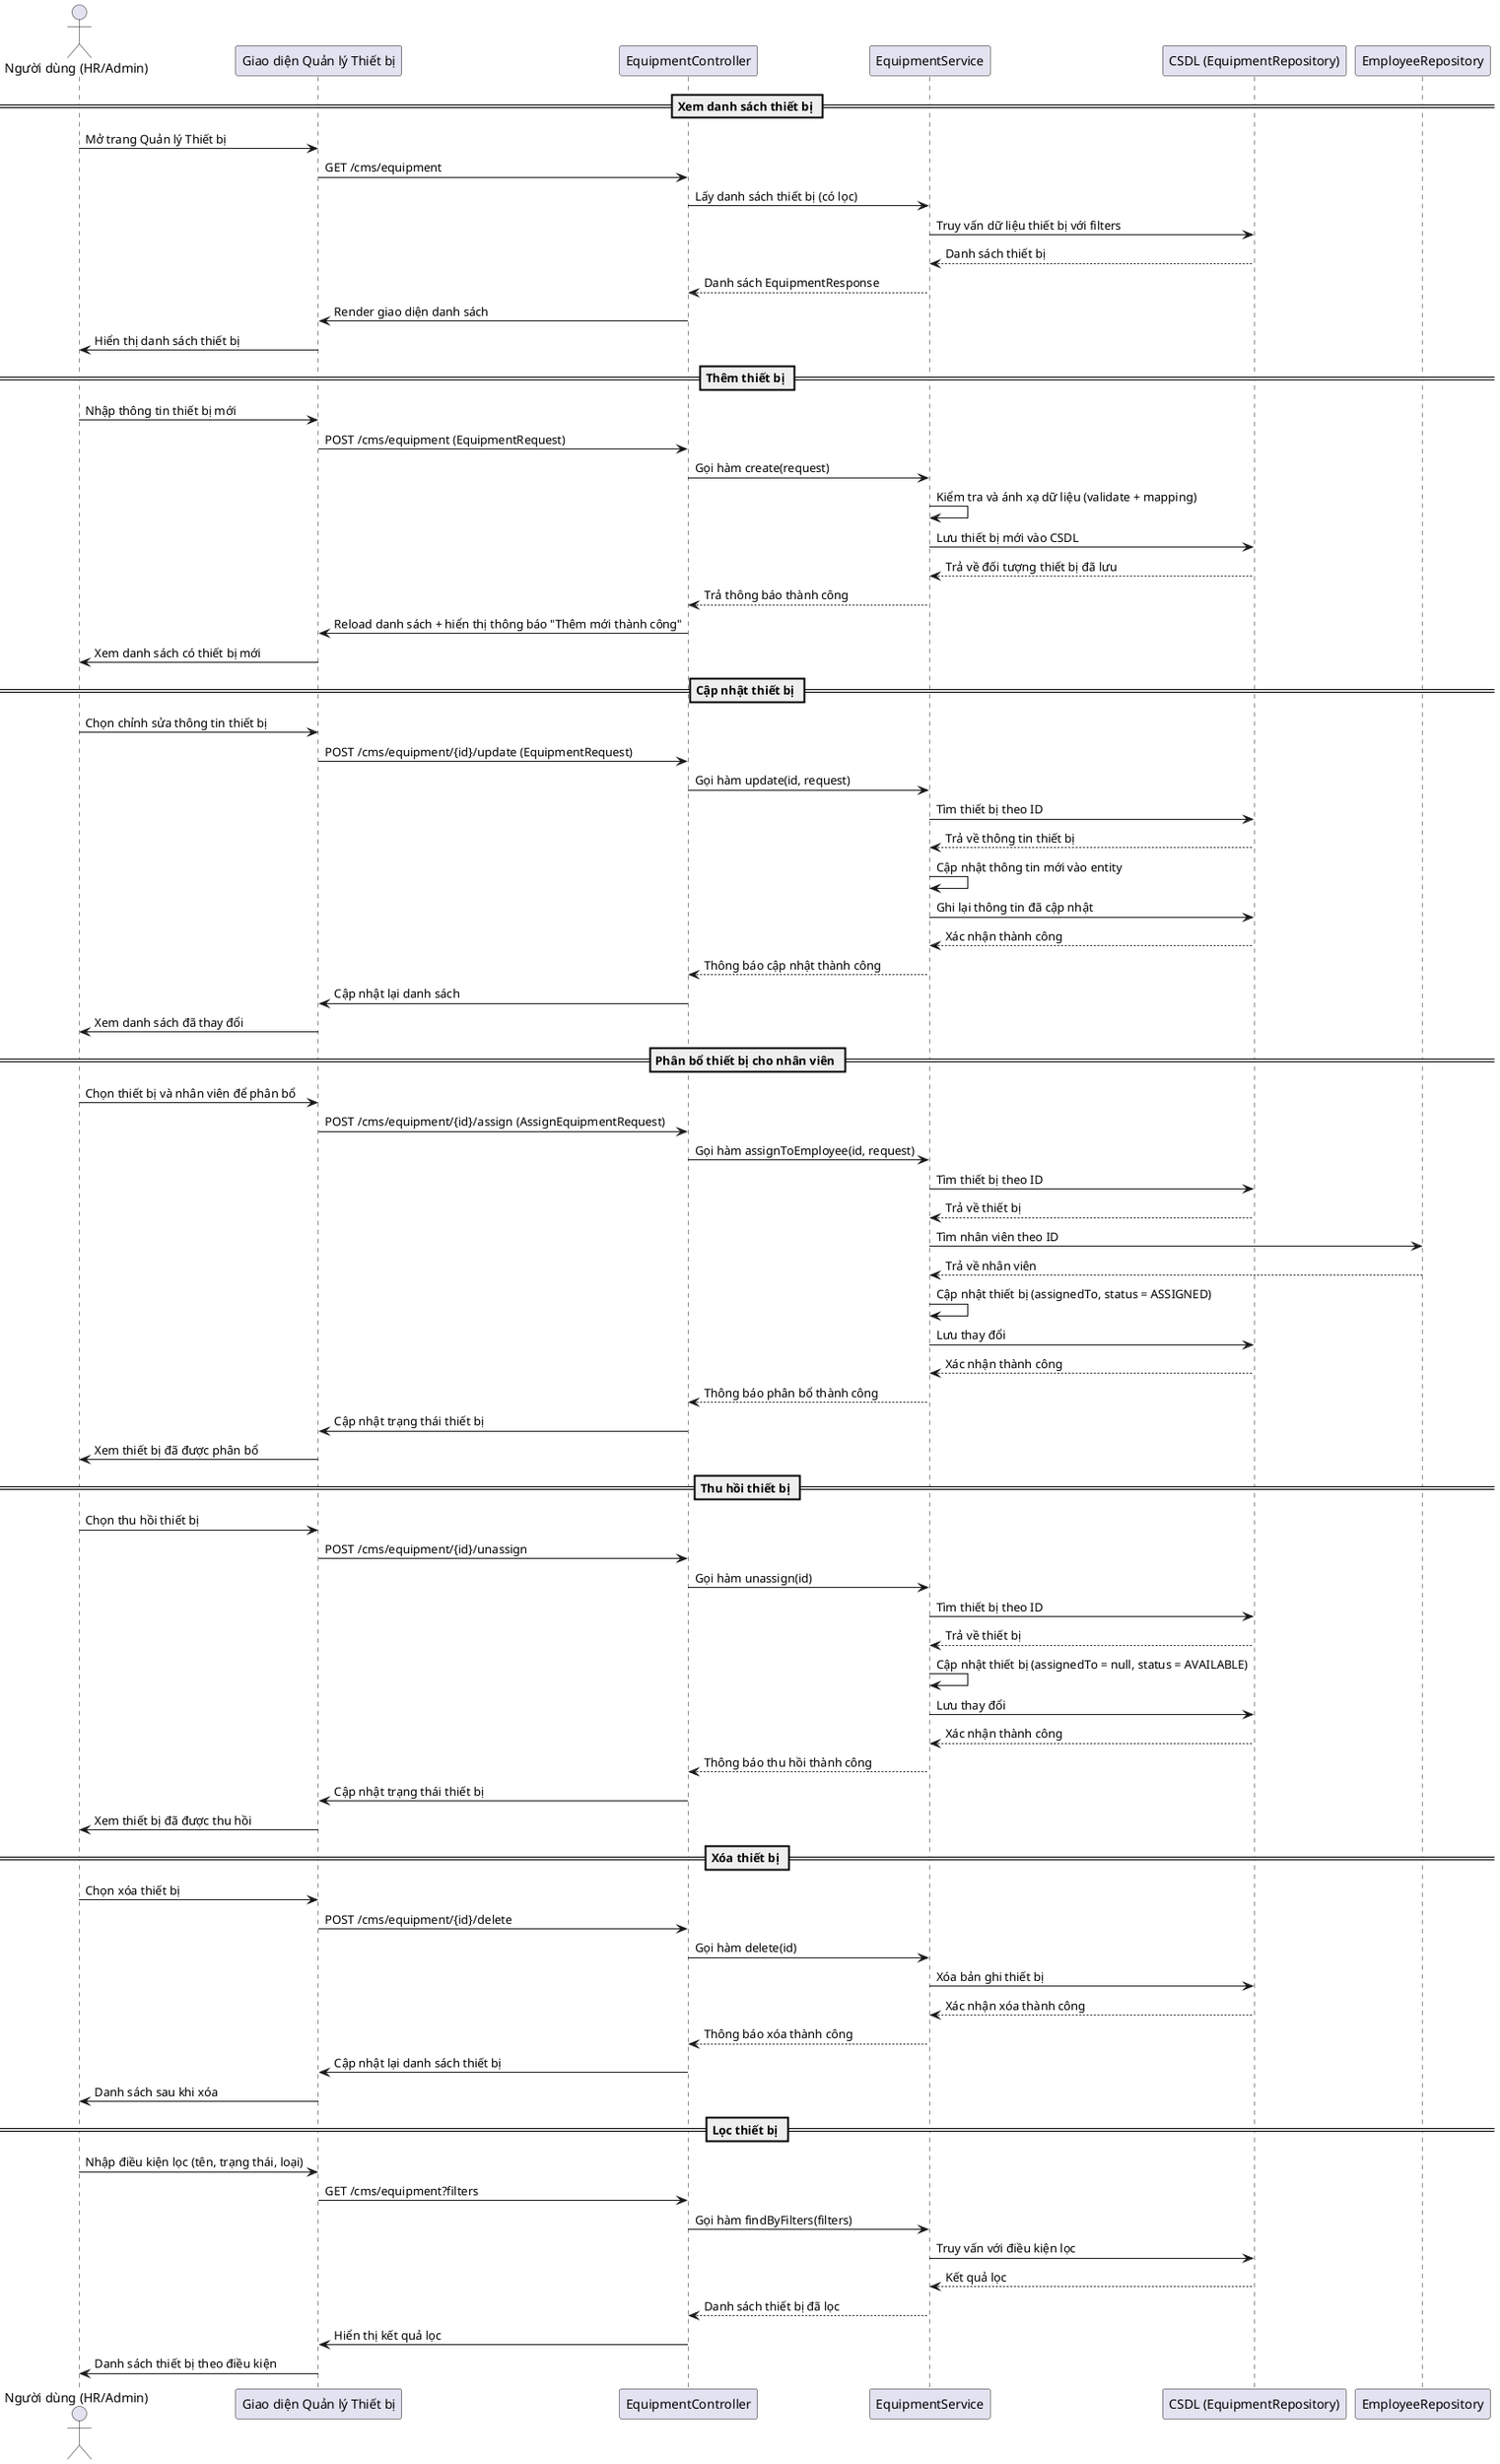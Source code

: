 @startuml
actor "Người dùng (HR/Admin)" as User
participant "Giao diện Quản lý Thiết bị" as View
participant "EquipmentController" as Controller
participant "EquipmentService" as Service
participant "CSDL (EquipmentRepository)" as DB
participant "EmployeeRepository" as EmpRepo

== Xem danh sách thiết bị ==
User -> View: Mở trang Quản lý Thiết bị
View -> Controller: GET /cms/equipment
Controller -> Service: Lấy danh sách thiết bị (có lọc)
Service -> DB: Truy vấn dữ liệu thiết bị với filters
DB --> Service: Danh sách thiết bị
Service --> Controller: Danh sách EquipmentResponse
Controller -> View: Render giao diện danh sách
User <- View: Hiển thị danh sách thiết bị

== Thêm thiết bị ==
User -> View: Nhập thông tin thiết bị mới
View -> Controller: POST /cms/equipment (EquipmentRequest)
Controller -> Service: Gọi hàm create(request)
Service -> Service: Kiểm tra và ánh xạ dữ liệu (validate + mapping)
Service -> DB: Lưu thiết bị mới vào CSDL
DB --> Service: Trả về đối tượng thiết bị đã lưu
Service --> Controller: Trả thông báo thành công
Controller -> View: Reload danh sách + hiển thị thông báo "Thêm mới thành công"
User <- View: Xem danh sách có thiết bị mới

== Cập nhật thiết bị ==
User -> View: Chọn chỉnh sửa thông tin thiết bị
View -> Controller: POST /cms/equipment/{id}/update (EquipmentRequest)
Controller -> Service: Gọi hàm update(id, request)
Service -> DB: Tìm thiết bị theo ID
DB --> Service: Trả về thông tin thiết bị
Service -> Service: Cập nhật thông tin mới vào entity
Service -> DB: Ghi lại thông tin đã cập nhật
DB --> Service: Xác nhận thành công
Service --> Controller: Thông báo cập nhật thành công
Controller -> View: Cập nhật lại danh sách
User <- View: Xem danh sách đã thay đổi

== Phân bổ thiết bị cho nhân viên ==
User -> View: Chọn thiết bị và nhân viên để phân bổ
View -> Controller: POST /cms/equipment/{id}/assign (AssignEquipmentRequest)
Controller -> Service: Gọi hàm assignToEmployee(id, request)
Service -> DB: Tìm thiết bị theo ID
DB --> Service: Trả về thiết bị
Service -> EmpRepo: Tìm nhân viên theo ID
EmpRepo --> Service: Trả về nhân viên
Service -> Service: Cập nhật thiết bị (assignedTo, status = ASSIGNED)
Service -> DB: Lưu thay đổi
DB --> Service: Xác nhận thành công
Service --> Controller: Thông báo phân bổ thành công
Controller -> View: Cập nhật trạng thái thiết bị
User <- View: Xem thiết bị đã được phân bổ

== Thu hồi thiết bị ==
User -> View: Chọn thu hồi thiết bị
View -> Controller: POST /cms/equipment/{id}/unassign
Controller -> Service: Gọi hàm unassign(id)
Service -> DB: Tìm thiết bị theo ID
DB --> Service: Trả về thiết bị
Service -> Service: Cập nhật thiết bị (assignedTo = null, status = AVAILABLE)
Service -> DB: Lưu thay đổi
DB --> Service: Xác nhận thành công
Service --> Controller: Thông báo thu hồi thành công
Controller -> View: Cập nhật trạng thái thiết bị
User <- View: Xem thiết bị đã được thu hồi

== Xóa thiết bị ==
User -> View: Chọn xóa thiết bị
View -> Controller: POST /cms/equipment/{id}/delete
Controller -> Service: Gọi hàm delete(id)
Service -> DB: Xóa bản ghi thiết bị
DB --> Service: Xác nhận xóa thành công
Service --> Controller: Thông báo xóa thành công
Controller -> View: Cập nhật lại danh sách thiết bị
User <- View: Danh sách sau khi xóa

== Lọc thiết bị ==
User -> View: Nhập điều kiện lọc (tên, trạng thái, loại)
View -> Controller: GET /cms/equipment?filters
Controller -> Service: Gọi hàm findByFilters(filters)
Service -> DB: Truy vấn với điều kiện lọc
DB --> Service: Kết quả lọc
Service --> Controller: Danh sách thiết bị đã lọc
Controller -> View: Hiển thị kết quả lọc
User <- View: Danh sách thiết bị theo điều kiện
@enduml